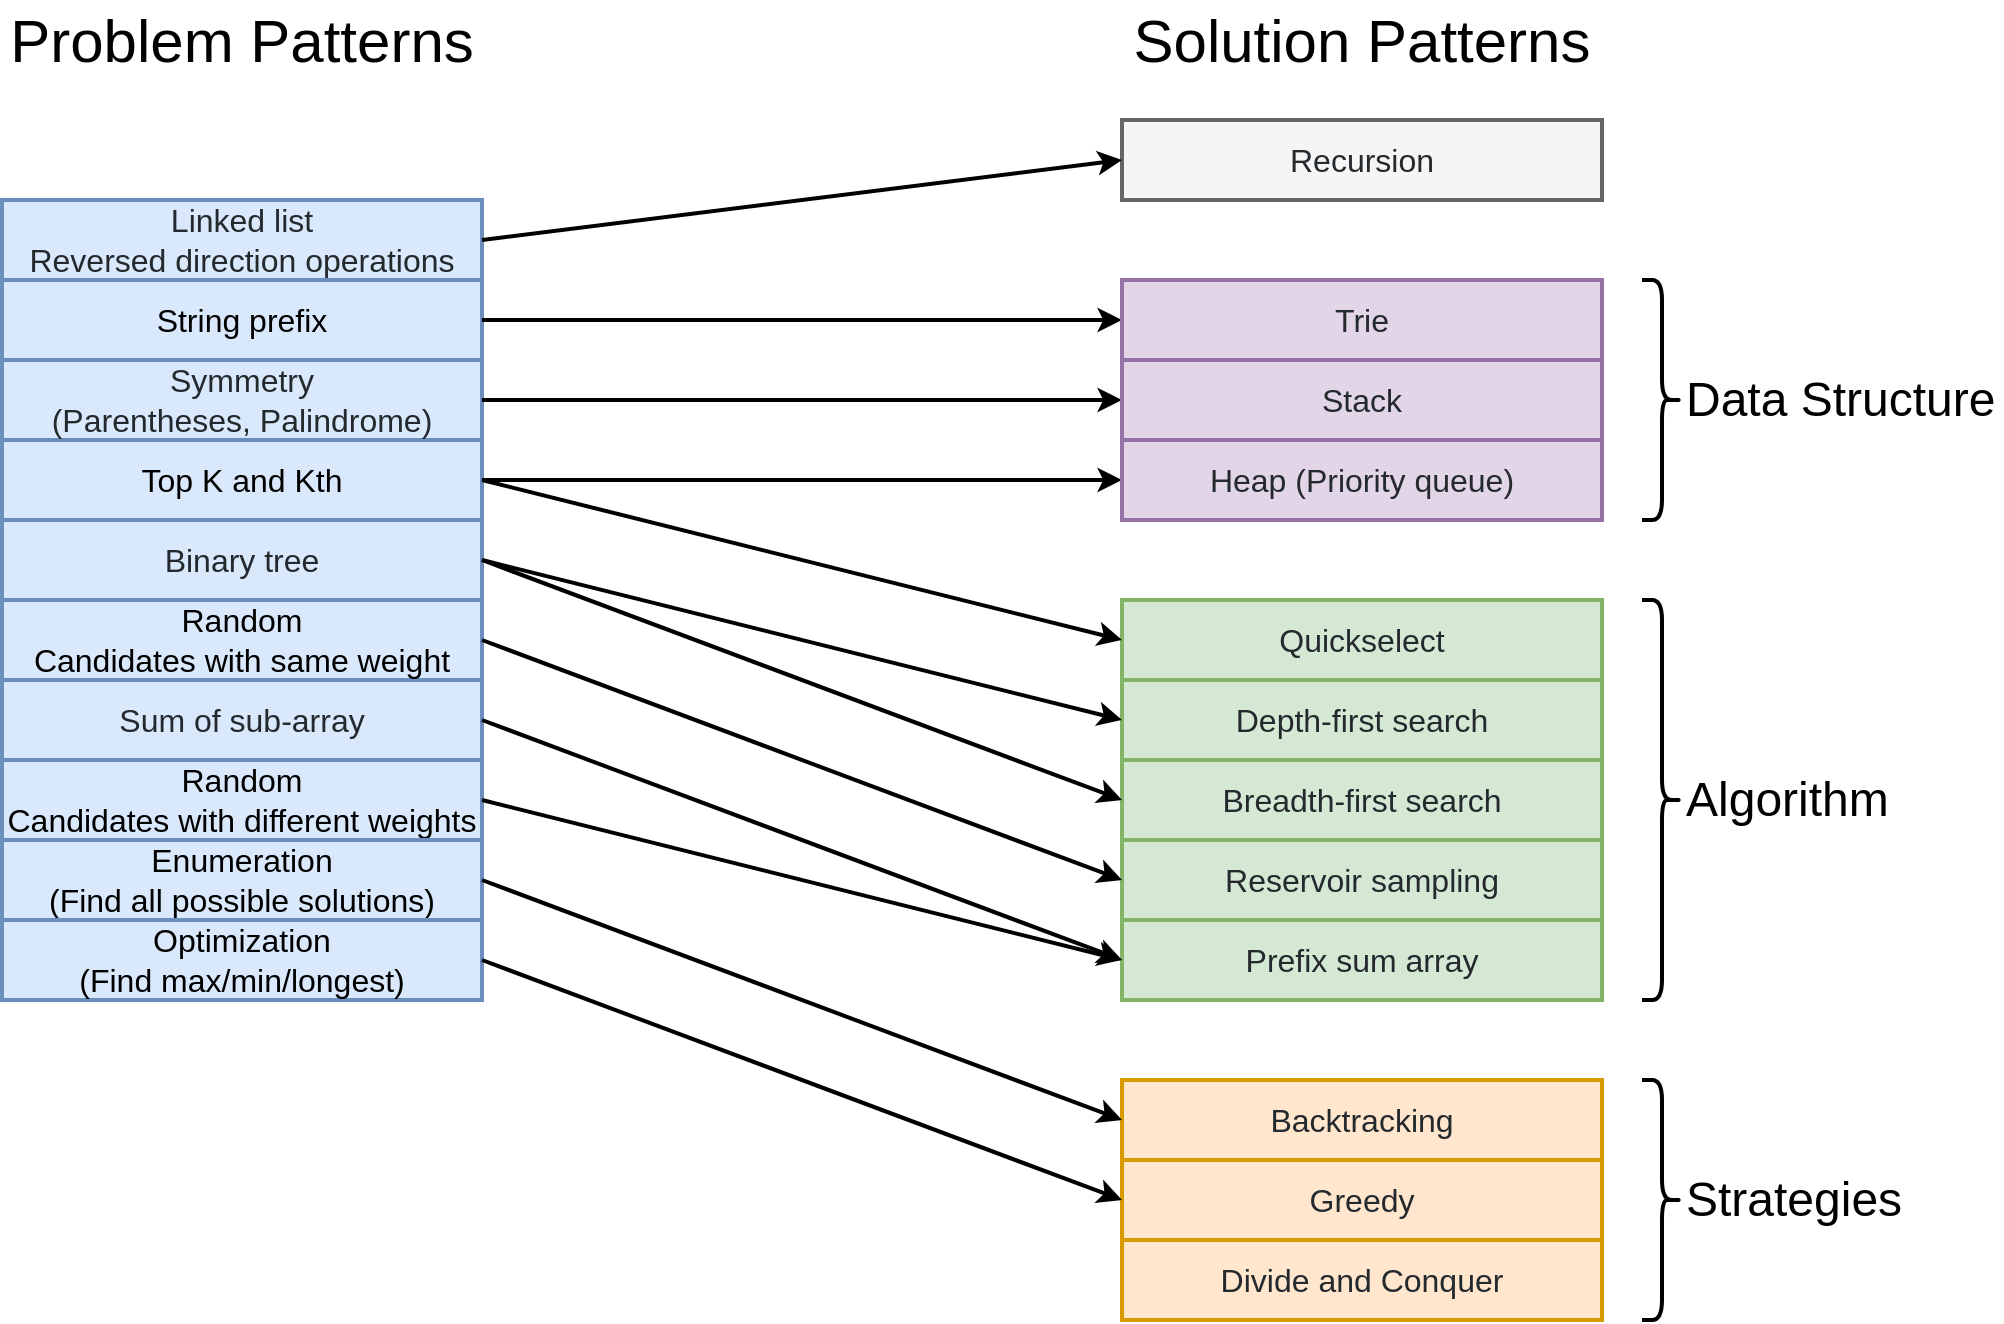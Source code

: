 <mxfile version="14.6.11" type="device"><diagram id="k6vwSkAolMq3sh_rLIIN" name="Page-1"><mxGraphModel dx="1550" dy="3702" grid="1" gridSize="10" guides="1" tooltips="1" connect="1" arrows="1" fold="1" page="1" pageScale="1" pageWidth="1200" pageHeight="3020" math="0" shadow="0"><root><mxCell id="0"/><mxCell id="1" parent="0"/><mxCell id="muFvVULfyhi4arKR65oC-1" value="&lt;font style=&quot;font-size: 16px&quot;&gt;Top K and Kth&lt;/font&gt;" style="rounded=0;whiteSpace=wrap;html=1;strokeWidth=2;fillColor=#dae8fc;strokeColor=#6c8ebf;" vertex="1" parent="1"><mxGeometry x="120" y="200" width="240" height="40" as="geometry"/></mxCell><mxCell id="muFvVULfyhi4arKR65oC-2" value="&lt;font color=&quot;#24292e&quot;&gt;&lt;span style=&quot;font-size: 16px&quot;&gt;Sum of sub-array&lt;/span&gt;&lt;/font&gt;" style="rounded=0;whiteSpace=wrap;html=1;strokeWidth=2;fillColor=#dae8fc;strokeColor=#6c8ebf;" vertex="1" parent="1"><mxGeometry x="120" y="320" width="240" height="40" as="geometry"/></mxCell><mxCell id="muFvVULfyhi4arKR65oC-4" value="&lt;font color=&quot;#24292e&quot;&gt;&lt;span style=&quot;font-size: 16px&quot;&gt;&lt;div&gt;&lt;/div&gt;&lt;span&gt;Linked list&lt;br&gt;&lt;/span&gt;&lt;/span&gt;&lt;span style=&quot;font-size: 16px&quot;&gt;Reversed direction operations&lt;/span&gt;&lt;/font&gt;" style="rounded=0;whiteSpace=wrap;html=1;strokeWidth=2;fillColor=#dae8fc;strokeColor=#6c8ebf;" vertex="1" parent="1"><mxGeometry x="120" y="80" width="240" height="40" as="geometry"/></mxCell><mxCell id="muFvVULfyhi4arKR65oC-7" value="&lt;font color=&quot;#24292e&quot;&gt;&lt;span style=&quot;font-size: 16px&quot;&gt;Binary tree&lt;/span&gt;&lt;/font&gt;" style="rounded=0;whiteSpace=wrap;html=1;strokeWidth=2;fillColor=#dae8fc;strokeColor=#6c8ebf;" vertex="1" parent="1"><mxGeometry x="120" y="240" width="240" height="40" as="geometry"/></mxCell><mxCell id="muFvVULfyhi4arKR65oC-8" value="&lt;font color=&quot;#24292e&quot;&gt;&lt;span style=&quot;font-size: 16px&quot;&gt;Symmetry&lt;br&gt;(Parentheses, Palindrome&lt;/span&gt;&lt;span style=&quot;font-size: 16px&quot;&gt;)&lt;/span&gt;&lt;/font&gt;" style="rounded=0;whiteSpace=wrap;html=1;strokeWidth=2;fillColor=#dae8fc;strokeColor=#6c8ebf;" vertex="1" parent="1"><mxGeometry x="120" y="160" width="240" height="40" as="geometry"/></mxCell><mxCell id="muFvVULfyhi4arKR65oC-9" value="&lt;font style=&quot;font-size: 16px&quot;&gt;String prefix&lt;/font&gt;" style="rounded=0;whiteSpace=wrap;html=1;strokeWidth=2;fillColor=#dae8fc;strokeColor=#6c8ebf;" vertex="1" parent="1"><mxGeometry x="120" y="120" width="240" height="40" as="geometry"/></mxCell><mxCell id="muFvVULfyhi4arKR65oC-10" value="&lt;font style=&quot;font-size: 16px&quot;&gt;Random&lt;br&gt;Candidates with same weight&lt;/font&gt;" style="rounded=0;whiteSpace=wrap;html=1;strokeWidth=2;fillColor=#dae8fc;strokeColor=#6c8ebf;" vertex="1" parent="1"><mxGeometry x="120" y="280" width="240" height="40" as="geometry"/></mxCell><mxCell id="muFvVULfyhi4arKR65oC-11" value="&lt;font style=&quot;font-size: 16px&quot;&gt;Random&lt;br&gt;Candidates with different weights&lt;/font&gt;" style="rounded=0;whiteSpace=wrap;html=1;strokeWidth=2;fillColor=#dae8fc;strokeColor=#6c8ebf;" vertex="1" parent="1"><mxGeometry x="120" y="360" width="240" height="40" as="geometry"/></mxCell><mxCell id="muFvVULfyhi4arKR65oC-12" value="&lt;font style=&quot;font-size: 16px&quot;&gt;Enumeration &lt;br&gt;(Find all possible solutions)&lt;/font&gt;" style="rounded=0;whiteSpace=wrap;html=1;strokeWidth=2;fillColor=#dae8fc;strokeColor=#6c8ebf;" vertex="1" parent="1"><mxGeometry x="120" y="400" width="240" height="40" as="geometry"/></mxCell><mxCell id="muFvVULfyhi4arKR65oC-14" value="&lt;font color=&quot;#24292e&quot;&gt;&lt;span style=&quot;font-size: 16px&quot;&gt;Quickselect&lt;/span&gt;&lt;/font&gt;" style="rounded=0;whiteSpace=wrap;html=1;strokeWidth=2;fillColor=#d5e8d4;strokeColor=#82b366;" vertex="1" parent="1"><mxGeometry x="680" y="280" width="240" height="40" as="geometry"/></mxCell><mxCell id="muFvVULfyhi4arKR65oC-15" value="&lt;font color=&quot;#24292e&quot;&gt;&lt;span style=&quot;font-size: 16px&quot;&gt;Prefix sum array&lt;/span&gt;&lt;/font&gt;" style="rounded=0;whiteSpace=wrap;html=1;strokeWidth=2;fillColor=#d5e8d4;strokeColor=#82b366;" vertex="1" parent="1"><mxGeometry x="680" y="440" width="240" height="40" as="geometry"/></mxCell><mxCell id="muFvVULfyhi4arKR65oC-16" value="&lt;font color=&quot;#24292e&quot;&gt;&lt;span style=&quot;font-size: 16px&quot;&gt;Recursion&lt;/span&gt;&lt;/font&gt;" style="rounded=0;whiteSpace=wrap;html=1;strokeWidth=2;fillColor=#f5f5f5;strokeColor=#666666;fontColor=#333333;" vertex="1" parent="1"><mxGeometry x="680" y="40" width="240" height="40" as="geometry"/></mxCell><mxCell id="muFvVULfyhi4arKR65oC-17" value="&lt;font color=&quot;#24292e&quot;&gt;&lt;span style=&quot;font-size: 16px&quot;&gt;Breadth-first search&lt;/span&gt;&lt;/font&gt;" style="rounded=0;whiteSpace=wrap;html=1;strokeWidth=2;fillColor=#d5e8d4;strokeColor=#82b366;" vertex="1" parent="1"><mxGeometry x="680" y="360" width="240" height="40" as="geometry"/></mxCell><mxCell id="muFvVULfyhi4arKR65oC-18" value="&lt;font color=&quot;#24292e&quot;&gt;&lt;span style=&quot;font-size: 16px&quot;&gt;Reservoir sampling&lt;/span&gt;&lt;/font&gt;" style="rounded=0;whiteSpace=wrap;html=1;strokeWidth=2;fillColor=#d5e8d4;strokeColor=#82b366;" vertex="1" parent="1"><mxGeometry x="680" y="400" width="240" height="40" as="geometry"/></mxCell><mxCell id="muFvVULfyhi4arKR65oC-21" value="&lt;font color=&quot;#24292e&quot;&gt;&lt;span style=&quot;font-size: 16px&quot;&gt;Backtracking&lt;/span&gt;&lt;/font&gt;" style="rounded=0;whiteSpace=wrap;html=1;strokeWidth=2;fillColor=#ffe6cc;strokeColor=#d79b00;" vertex="1" parent="1"><mxGeometry x="680" y="520" width="240" height="40" as="geometry"/></mxCell><mxCell id="muFvVULfyhi4arKR65oC-22" value="&lt;font color=&quot;#24292e&quot;&gt;&lt;span style=&quot;font-size: 16px&quot;&gt;Greedy&lt;/span&gt;&lt;/font&gt;" style="rounded=0;whiteSpace=wrap;html=1;strokeWidth=2;fillColor=#ffe6cc;strokeColor=#d79b00;" vertex="1" parent="1"><mxGeometry x="680" y="560" width="240" height="40" as="geometry"/></mxCell><mxCell id="muFvVULfyhi4arKR65oC-23" value="" style="endArrow=classic;html=1;exitX=1;exitY=0.5;exitDx=0;exitDy=0;entryX=0;entryY=0.5;entryDx=0;entryDy=0;strokeWidth=2;" edge="1" parent="1" source="muFvVULfyhi4arKR65oC-1" target="muFvVULfyhi4arKR65oC-45"><mxGeometry width="50" height="50" relative="1" as="geometry"><mxPoint x="360" y="310" as="sourcePoint"/><mxPoint x="580" y="260" as="targetPoint"/></mxGeometry></mxCell><mxCell id="muFvVULfyhi4arKR65oC-24" value="" style="endArrow=classic;html=1;strokeWidth=2;entryX=0;entryY=0.5;entryDx=0;entryDy=0;exitX=1;exitY=0.5;exitDx=0;exitDy=0;" edge="1" parent="1" source="muFvVULfyhi4arKR65oC-1" target="muFvVULfyhi4arKR65oC-14"><mxGeometry width="50" height="50" relative="1" as="geometry"><mxPoint x="360" y="140" as="sourcePoint"/><mxPoint x="410" y="260" as="targetPoint"/></mxGeometry></mxCell><mxCell id="muFvVULfyhi4arKR65oC-25" value="" style="endArrow=classic;html=1;strokeWidth=2;exitX=1;exitY=0.5;exitDx=0;exitDy=0;entryX=0;entryY=0.5;entryDx=0;entryDy=0;" edge="1" parent="1" source="muFvVULfyhi4arKR65oC-2" target="muFvVULfyhi4arKR65oC-15"><mxGeometry width="50" height="50" relative="1" as="geometry"><mxPoint x="360" y="310" as="sourcePoint"/><mxPoint x="410" y="260" as="targetPoint"/></mxGeometry></mxCell><mxCell id="muFvVULfyhi4arKR65oC-27" value="" style="endArrow=classic;html=1;strokeWidth=2;exitX=1;exitY=0.5;exitDx=0;exitDy=0;entryX=0;entryY=0.5;entryDx=0;entryDy=0;" edge="1" parent="1" source="muFvVULfyhi4arKR65oC-7" target="muFvVULfyhi4arKR65oC-17"><mxGeometry width="50" height="50" relative="1" as="geometry"><mxPoint x="360" y="310" as="sourcePoint"/><mxPoint x="410" y="260" as="targetPoint"/></mxGeometry></mxCell><mxCell id="muFvVULfyhi4arKR65oC-28" value="" style="endArrow=classic;html=1;strokeWidth=2;exitX=1;exitY=0.5;exitDx=0;exitDy=0;entryX=0;entryY=0.5;entryDx=0;entryDy=0;" edge="1" parent="1" source="muFvVULfyhi4arKR65oC-8" target="muFvVULfyhi4arKR65oC-47"><mxGeometry width="50" height="50" relative="1" as="geometry"><mxPoint x="360" y="310" as="sourcePoint"/><mxPoint x="660" y="240" as="targetPoint"/></mxGeometry></mxCell><mxCell id="muFvVULfyhi4arKR65oC-29" value="" style="endArrow=classic;html=1;strokeWidth=2;exitX=1;exitY=0.5;exitDx=0;exitDy=0;entryX=0;entryY=0.5;entryDx=0;entryDy=0;" edge="1" parent="1" source="muFvVULfyhi4arKR65oC-9" target="muFvVULfyhi4arKR65oC-46"><mxGeometry width="50" height="50" relative="1" as="geometry"><mxPoint x="360" y="310" as="sourcePoint"/><mxPoint x="640" y="170" as="targetPoint"/></mxGeometry></mxCell><mxCell id="muFvVULfyhi4arKR65oC-30" value="" style="endArrow=classic;html=1;strokeWidth=2;exitX=1;exitY=0.5;exitDx=0;exitDy=0;entryX=0;entryY=0.5;entryDx=0;entryDy=0;" edge="1" parent="1" source="muFvVULfyhi4arKR65oC-10" target="muFvVULfyhi4arKR65oC-18"><mxGeometry width="50" height="50" relative="1" as="geometry"><mxPoint x="360" y="310" as="sourcePoint"/><mxPoint x="410" y="260" as="targetPoint"/></mxGeometry></mxCell><mxCell id="muFvVULfyhi4arKR65oC-31" value="" style="endArrow=classic;html=1;strokeWidth=2;exitX=1;exitY=0.5;exitDx=0;exitDy=0;entryX=0;entryY=0.5;entryDx=0;entryDy=0;" edge="1" parent="1" source="muFvVULfyhi4arKR65oC-11" target="muFvVULfyhi4arKR65oC-15"><mxGeometry width="50" height="50" relative="1" as="geometry"><mxPoint x="360" y="310" as="sourcePoint"/><mxPoint x="410" y="260" as="targetPoint"/></mxGeometry></mxCell><mxCell id="muFvVULfyhi4arKR65oC-32" value="" style="endArrow=classic;html=1;strokeWidth=2;exitX=1;exitY=0.5;exitDx=0;exitDy=0;entryX=0;entryY=0.5;entryDx=0;entryDy=0;" edge="1" parent="1" source="muFvVULfyhi4arKR65oC-12" target="muFvVULfyhi4arKR65oC-21"><mxGeometry width="50" height="50" relative="1" as="geometry"><mxPoint x="360" y="310" as="sourcePoint"/><mxPoint x="410" y="260" as="targetPoint"/></mxGeometry></mxCell><mxCell id="muFvVULfyhi4arKR65oC-33" value="" style="endArrow=classic;html=1;strokeWidth=2;exitX=1;exitY=0.5;exitDx=0;exitDy=0;entryX=0;entryY=0.5;entryDx=0;entryDy=0;" edge="1" parent="1" source="muFvVULfyhi4arKR65oC-4" target="muFvVULfyhi4arKR65oC-16"><mxGeometry width="50" height="50" relative="1" as="geometry"><mxPoint x="360" y="310" as="sourcePoint"/><mxPoint x="410" y="260" as="targetPoint"/></mxGeometry></mxCell><mxCell id="muFvVULfyhi4arKR65oC-34" value="&lt;font style=&quot;font-size: 30px&quot;&gt;Problem Patterns&lt;/font&gt;" style="text;html=1;strokeColor=none;fillColor=none;align=center;verticalAlign=middle;whiteSpace=wrap;rounded=0;" vertex="1" parent="1"><mxGeometry x="120" y="-20" width="240" height="40" as="geometry"/></mxCell><mxCell id="muFvVULfyhi4arKR65oC-35" value="&lt;font style=&quot;font-size: 30px&quot;&gt;Solution Patterns&lt;/font&gt;" style="text;html=1;strokeColor=none;fillColor=none;align=center;verticalAlign=middle;whiteSpace=wrap;rounded=0;" vertex="1" parent="1"><mxGeometry x="680" y="-20" width="240" height="40" as="geometry"/></mxCell><mxCell id="muFvVULfyhi4arKR65oC-36" value="" style="shape=curlyBracket;whiteSpace=wrap;html=1;rounded=1;flipH=1;strokeWidth=2;" vertex="1" parent="1"><mxGeometry x="940" y="120" width="20" height="120" as="geometry"/></mxCell><mxCell id="muFvVULfyhi4arKR65oC-37" value="&lt;font style=&quot;font-size: 24px&quot;&gt;Data Structure&lt;/font&gt;" style="text;html=1;strokeColor=none;fillColor=none;align=left;verticalAlign=middle;whiteSpace=wrap;rounded=0;" vertex="1" parent="1"><mxGeometry x="960" y="160" width="160" height="40" as="geometry"/></mxCell><mxCell id="muFvVULfyhi4arKR65oC-38" value="" style="shape=curlyBracket;whiteSpace=wrap;html=1;rounded=1;flipH=1;strokeWidth=2;" vertex="1" parent="1"><mxGeometry x="940" y="280" width="20" height="200" as="geometry"/></mxCell><mxCell id="muFvVULfyhi4arKR65oC-39" value="&lt;font style=&quot;font-size: 24px&quot;&gt;Algorithm&lt;/font&gt;" style="text;html=1;strokeColor=none;fillColor=none;align=left;verticalAlign=middle;whiteSpace=wrap;rounded=0;" vertex="1" parent="1"><mxGeometry x="960" y="360" width="160" height="40" as="geometry"/></mxCell><mxCell id="muFvVULfyhi4arKR65oC-40" value="&lt;font style=&quot;font-size: 16px&quot;&gt;Optimization&lt;br&gt;(Find max/min/longest)&lt;/font&gt;" style="rounded=0;whiteSpace=wrap;html=1;strokeWidth=2;fillColor=#dae8fc;strokeColor=#6c8ebf;" vertex="1" parent="1"><mxGeometry x="120" y="440" width="240" height="40" as="geometry"/></mxCell><mxCell id="muFvVULfyhi4arKR65oC-41" value="" style="endArrow=classic;html=1;strokeWidth=2;exitX=1;exitY=0.5;exitDx=0;exitDy=0;entryX=0;entryY=0.5;entryDx=0;entryDy=0;" edge="1" parent="1" source="muFvVULfyhi4arKR65oC-40" target="muFvVULfyhi4arKR65oC-22"><mxGeometry width="50" height="50" relative="1" as="geometry"><mxPoint x="520" y="280" as="sourcePoint"/><mxPoint x="570" y="230" as="targetPoint"/></mxGeometry></mxCell><mxCell id="muFvVULfyhi4arKR65oC-42" value="" style="shape=curlyBracket;whiteSpace=wrap;html=1;rounded=1;flipH=1;strokeWidth=2;" vertex="1" parent="1"><mxGeometry x="940" y="520" width="20" height="120" as="geometry"/></mxCell><mxCell id="muFvVULfyhi4arKR65oC-43" value="&lt;font style=&quot;font-size: 24px&quot;&gt;Strategies&lt;/font&gt;" style="text;html=1;strokeColor=none;fillColor=none;align=left;verticalAlign=middle;whiteSpace=wrap;rounded=0;" vertex="1" parent="1"><mxGeometry x="960" y="560" width="160" height="40" as="geometry"/></mxCell><mxCell id="muFvVULfyhi4arKR65oC-44" value="&lt;font color=&quot;#24292e&quot;&gt;&lt;span style=&quot;font-size: 16px&quot;&gt;Divide and Conquer&lt;/span&gt;&lt;/font&gt;" style="rounded=0;whiteSpace=wrap;html=1;strokeWidth=2;fillColor=#ffe6cc;strokeColor=#d79b00;" vertex="1" parent="1"><mxGeometry x="680" y="600" width="240" height="40" as="geometry"/></mxCell><mxCell id="muFvVULfyhi4arKR65oC-45" value="&lt;font color=&quot;#24292e&quot;&gt;&lt;span style=&quot;font-size: 16px&quot;&gt;Heap (Priority queue)&lt;/span&gt;&lt;/font&gt;" style="rounded=0;whiteSpace=wrap;html=1;strokeWidth=2;fillColor=#e1d5e7;strokeColor=#9673a6;" vertex="1" parent="1"><mxGeometry x="680" y="200" width="240" height="40" as="geometry"/></mxCell><mxCell id="muFvVULfyhi4arKR65oC-46" value="&lt;font color=&quot;#24292e&quot;&gt;&lt;span style=&quot;font-size: 16px&quot;&gt;Trie&lt;/span&gt;&lt;/font&gt;" style="rounded=0;whiteSpace=wrap;html=1;strokeWidth=2;fillColor=#e1d5e7;strokeColor=#9673a6;" vertex="1" parent="1"><mxGeometry x="680" y="120" width="240" height="40" as="geometry"/></mxCell><mxCell id="muFvVULfyhi4arKR65oC-47" value="&lt;font color=&quot;#24292e&quot;&gt;&lt;span style=&quot;font-size: 16px&quot;&gt;Stack&lt;/span&gt;&lt;/font&gt;" style="rounded=0;whiteSpace=wrap;html=1;strokeWidth=2;fillColor=#e1d5e7;strokeColor=#9673a6;" vertex="1" parent="1"><mxGeometry x="680" y="160" width="240" height="40" as="geometry"/></mxCell><mxCell id="muFvVULfyhi4arKR65oC-48" value="&lt;font color=&quot;#24292e&quot;&gt;&lt;span style=&quot;font-size: 16px&quot;&gt;Depth-first search&lt;/span&gt;&lt;/font&gt;" style="rounded=0;whiteSpace=wrap;html=1;strokeWidth=2;fillColor=#d5e8d4;strokeColor=#82b366;" vertex="1" parent="1"><mxGeometry x="680" y="320" width="240" height="40" as="geometry"/></mxCell><mxCell id="muFvVULfyhi4arKR65oC-49" value="" style="endArrow=classic;html=1;strokeWidth=2;exitX=1;exitY=0.5;exitDx=0;exitDy=0;entryX=0;entryY=0.5;entryDx=0;entryDy=0;" edge="1" parent="1" source="muFvVULfyhi4arKR65oC-7" target="muFvVULfyhi4arKR65oC-48"><mxGeometry width="50" height="50" relative="1" as="geometry"><mxPoint x="520" y="340" as="sourcePoint"/><mxPoint x="570" y="290" as="targetPoint"/></mxGeometry></mxCell></root></mxGraphModel></diagram></mxfile>